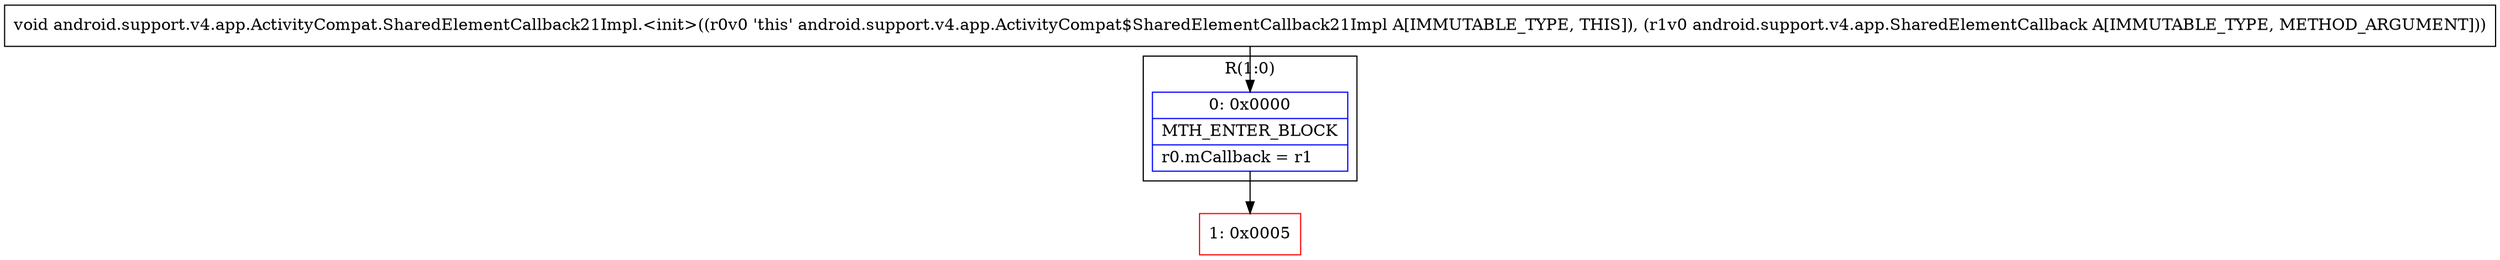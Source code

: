 digraph "CFG forandroid.support.v4.app.ActivityCompat.SharedElementCallback21Impl.\<init\>(Landroid\/support\/v4\/app\/SharedElementCallback;)V" {
subgraph cluster_Region_1870762670 {
label = "R(1:0)";
node [shape=record,color=blue];
Node_0 [shape=record,label="{0\:\ 0x0000|MTH_ENTER_BLOCK\l|r0.mCallback = r1\l}"];
}
Node_1 [shape=record,color=red,label="{1\:\ 0x0005}"];
MethodNode[shape=record,label="{void android.support.v4.app.ActivityCompat.SharedElementCallback21Impl.\<init\>((r0v0 'this' android.support.v4.app.ActivityCompat$SharedElementCallback21Impl A[IMMUTABLE_TYPE, THIS]), (r1v0 android.support.v4.app.SharedElementCallback A[IMMUTABLE_TYPE, METHOD_ARGUMENT])) }"];
MethodNode -> Node_0;
Node_0 -> Node_1;
}

